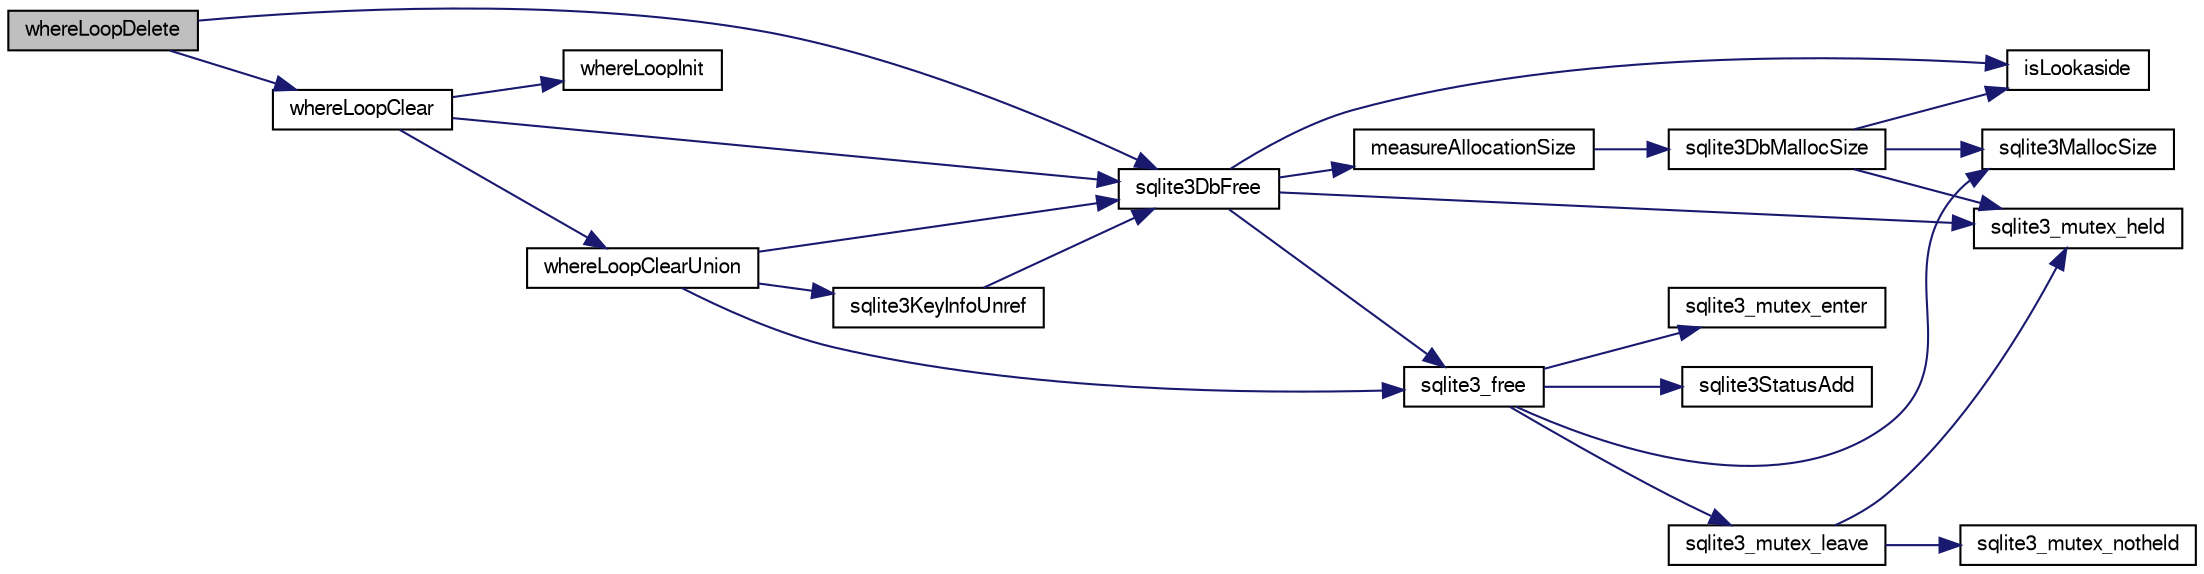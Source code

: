 digraph "whereLoopDelete"
{
  edge [fontname="FreeSans",fontsize="10",labelfontname="FreeSans",labelfontsize="10"];
  node [fontname="FreeSans",fontsize="10",shape=record];
  rankdir="LR";
  Node914525 [label="whereLoopDelete",height=0.2,width=0.4,color="black", fillcolor="grey75", style="filled", fontcolor="black"];
  Node914525 -> Node914526 [color="midnightblue",fontsize="10",style="solid",fontname="FreeSans"];
  Node914526 [label="whereLoopClear",height=0.2,width=0.4,color="black", fillcolor="white", style="filled",URL="$sqlite3_8c.html#ae12a592b0cf0b127cca2ead1746eb816"];
  Node914526 -> Node914527 [color="midnightblue",fontsize="10",style="solid",fontname="FreeSans"];
  Node914527 [label="sqlite3DbFree",height=0.2,width=0.4,color="black", fillcolor="white", style="filled",URL="$sqlite3_8c.html#ac70ab821a6607b4a1b909582dc37a069"];
  Node914527 -> Node914528 [color="midnightblue",fontsize="10",style="solid",fontname="FreeSans"];
  Node914528 [label="sqlite3_mutex_held",height=0.2,width=0.4,color="black", fillcolor="white", style="filled",URL="$sqlite3_8c.html#acf77da68932b6bc163c5e68547ecc3e7"];
  Node914527 -> Node914529 [color="midnightblue",fontsize="10",style="solid",fontname="FreeSans"];
  Node914529 [label="measureAllocationSize",height=0.2,width=0.4,color="black", fillcolor="white", style="filled",URL="$sqlite3_8c.html#a45731e644a22fdb756e2b6337224217a"];
  Node914529 -> Node914530 [color="midnightblue",fontsize="10",style="solid",fontname="FreeSans"];
  Node914530 [label="sqlite3DbMallocSize",height=0.2,width=0.4,color="black", fillcolor="white", style="filled",URL="$sqlite3_8c.html#aa397e5a8a03495203a0767abf0a71f86"];
  Node914530 -> Node914531 [color="midnightblue",fontsize="10",style="solid",fontname="FreeSans"];
  Node914531 [label="sqlite3MallocSize",height=0.2,width=0.4,color="black", fillcolor="white", style="filled",URL="$sqlite3_8c.html#acf5d2a5f35270bafb050bd2def576955"];
  Node914530 -> Node914528 [color="midnightblue",fontsize="10",style="solid",fontname="FreeSans"];
  Node914530 -> Node914532 [color="midnightblue",fontsize="10",style="solid",fontname="FreeSans"];
  Node914532 [label="isLookaside",height=0.2,width=0.4,color="black", fillcolor="white", style="filled",URL="$sqlite3_8c.html#a770fa05ff9717b75e16f4d968a77b897"];
  Node914527 -> Node914532 [color="midnightblue",fontsize="10",style="solid",fontname="FreeSans"];
  Node914527 -> Node914533 [color="midnightblue",fontsize="10",style="solid",fontname="FreeSans"];
  Node914533 [label="sqlite3_free",height=0.2,width=0.4,color="black", fillcolor="white", style="filled",URL="$sqlite3_8c.html#a6552349e36a8a691af5487999ab09519"];
  Node914533 -> Node914534 [color="midnightblue",fontsize="10",style="solid",fontname="FreeSans"];
  Node914534 [label="sqlite3_mutex_enter",height=0.2,width=0.4,color="black", fillcolor="white", style="filled",URL="$sqlite3_8c.html#a1c12cde690bd89f104de5cbad12a6bf5"];
  Node914533 -> Node914535 [color="midnightblue",fontsize="10",style="solid",fontname="FreeSans"];
  Node914535 [label="sqlite3StatusAdd",height=0.2,width=0.4,color="black", fillcolor="white", style="filled",URL="$sqlite3_8c.html#afa029f93586aeab4cc85360905dae9cd"];
  Node914533 -> Node914531 [color="midnightblue",fontsize="10",style="solid",fontname="FreeSans"];
  Node914533 -> Node914536 [color="midnightblue",fontsize="10",style="solid",fontname="FreeSans"];
  Node914536 [label="sqlite3_mutex_leave",height=0.2,width=0.4,color="black", fillcolor="white", style="filled",URL="$sqlite3_8c.html#a5838d235601dbd3c1fa993555c6bcc93"];
  Node914536 -> Node914528 [color="midnightblue",fontsize="10",style="solid",fontname="FreeSans"];
  Node914536 -> Node914537 [color="midnightblue",fontsize="10",style="solid",fontname="FreeSans"];
  Node914537 [label="sqlite3_mutex_notheld",height=0.2,width=0.4,color="black", fillcolor="white", style="filled",URL="$sqlite3_8c.html#a83967c837c1c000d3b5adcfaa688f5dc"];
  Node914526 -> Node914538 [color="midnightblue",fontsize="10",style="solid",fontname="FreeSans"];
  Node914538 [label="whereLoopClearUnion",height=0.2,width=0.4,color="black", fillcolor="white", style="filled",URL="$sqlite3_8c.html#a13df9c7fcbdf15a648efd33311ed7c16"];
  Node914538 -> Node914533 [color="midnightblue",fontsize="10",style="solid",fontname="FreeSans"];
  Node914538 -> Node914527 [color="midnightblue",fontsize="10",style="solid",fontname="FreeSans"];
  Node914538 -> Node914539 [color="midnightblue",fontsize="10",style="solid",fontname="FreeSans"];
  Node914539 [label="sqlite3KeyInfoUnref",height=0.2,width=0.4,color="black", fillcolor="white", style="filled",URL="$sqlite3_8c.html#ac94cc1874ab0865db1dbbefd3886ba4a"];
  Node914539 -> Node914527 [color="midnightblue",fontsize="10",style="solid",fontname="FreeSans"];
  Node914526 -> Node914540 [color="midnightblue",fontsize="10",style="solid",fontname="FreeSans"];
  Node914540 [label="whereLoopInit",height=0.2,width=0.4,color="black", fillcolor="white", style="filled",URL="$sqlite3_8c.html#acd7c83686cce72c994a75ee47502eb93"];
  Node914525 -> Node914527 [color="midnightblue",fontsize="10",style="solid",fontname="FreeSans"];
}
